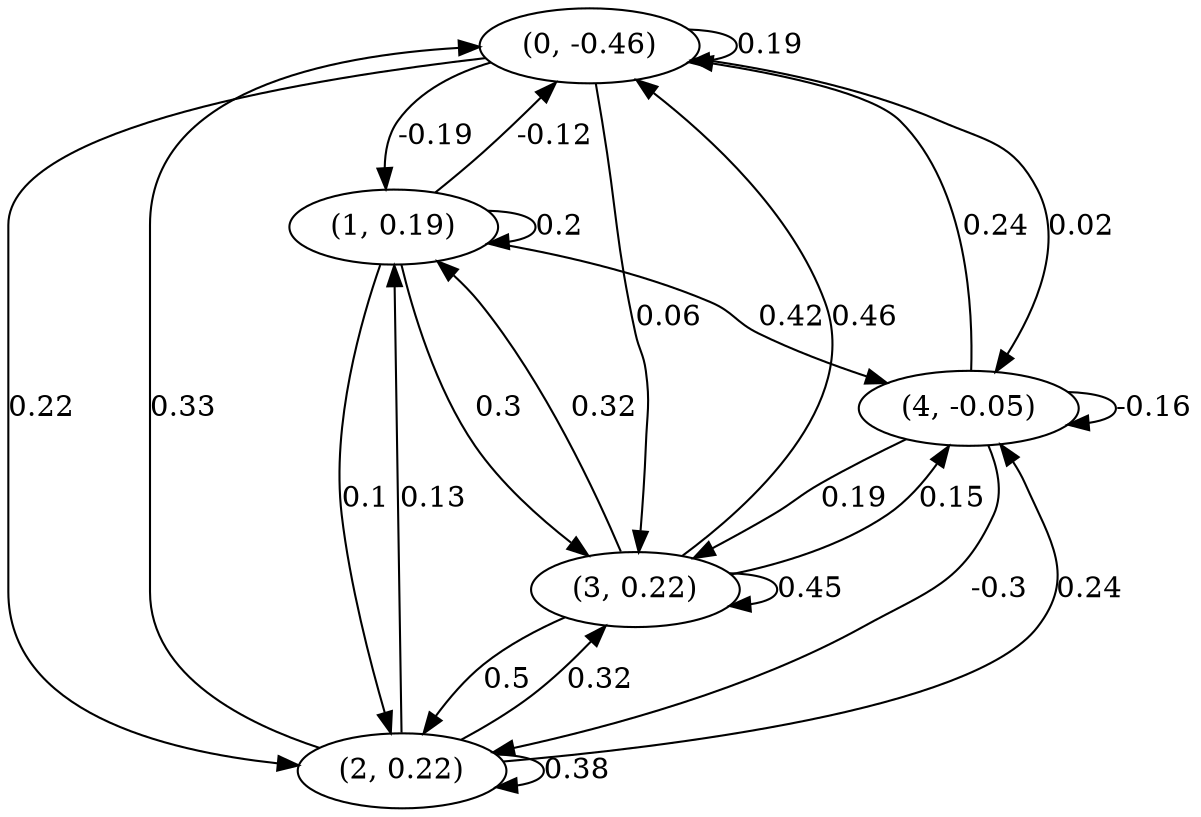 digraph {
    0 [ label = "(0, -0.46)" ]
    1 [ label = "(1, 0.19)" ]
    2 [ label = "(2, 0.22)" ]
    3 [ label = "(3, 0.22)" ]
    4 [ label = "(4, -0.05)" ]
    0 -> 0 [ label = "0.19" ]
    1 -> 1 [ label = "0.2" ]
    2 -> 2 [ label = "0.38" ]
    3 -> 3 [ label = "0.45" ]
    4 -> 4 [ label = "-0.16" ]
    1 -> 0 [ label = "-0.12" ]
    2 -> 0 [ label = "0.33" ]
    3 -> 0 [ label = "0.46" ]
    4 -> 0 [ label = "0.24" ]
    0 -> 1 [ label = "-0.19" ]
    2 -> 1 [ label = "0.13" ]
    3 -> 1 [ label = "0.32" ]
    0 -> 2 [ label = "0.22" ]
    1 -> 2 [ label = "0.1" ]
    3 -> 2 [ label = "0.5" ]
    4 -> 2 [ label = "-0.3" ]
    0 -> 3 [ label = "0.06" ]
    1 -> 3 [ label = "0.3" ]
    2 -> 3 [ label = "0.32" ]
    4 -> 3 [ label = "0.19" ]
    0 -> 4 [ label = "0.02" ]
    1 -> 4 [ label = "0.42" ]
    2 -> 4 [ label = "0.24" ]
    3 -> 4 [ label = "0.15" ]
}


